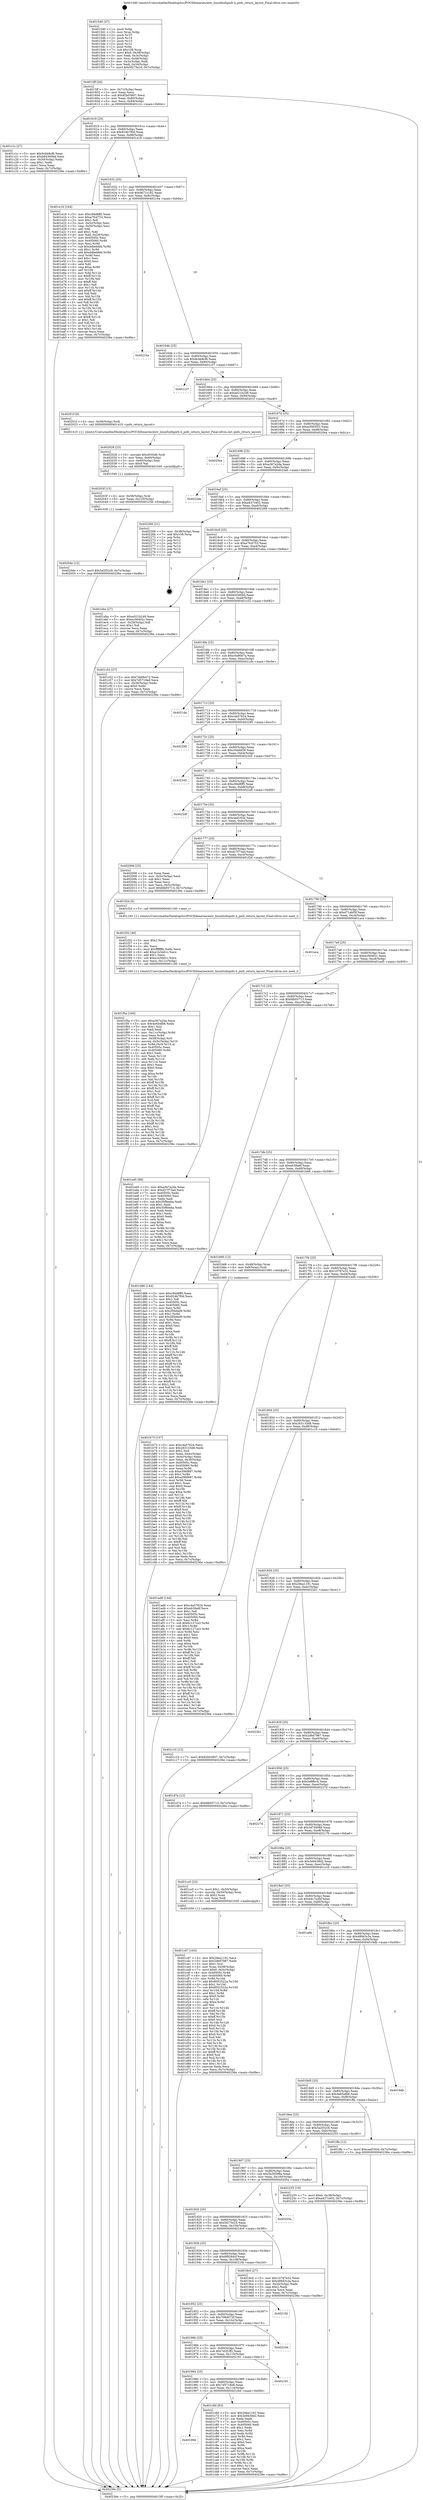 digraph "0x4015d0" {
  label = "0x4015d0 (/mnt/c/Users/mathe/Desktop/tcc/POCII/binaries/extr_linuxfsnfspnfs.h_pnfs_return_layout_Final-ollvm.out::main(0))"
  labelloc = "t"
  node[shape=record]

  Entry [label="",width=0.3,height=0.3,shape=circle,fillcolor=black,style=filled]
  "0x4015ff" [label="{
     0x4015ff [26]\l
     | [instrs]\l
     &nbsp;&nbsp;0x4015ff \<+3\>: mov -0x7c(%rbp),%eax\l
     &nbsp;&nbsp;0x401602 \<+2\>: mov %eax,%ecx\l
     &nbsp;&nbsp;0x401604 \<+6\>: sub $0x82b03807,%ecx\l
     &nbsp;&nbsp;0x40160a \<+3\>: mov %eax,-0x80(%rbp)\l
     &nbsp;&nbsp;0x40160d \<+6\>: mov %ecx,-0x84(%rbp)\l
     &nbsp;&nbsp;0x401613 \<+6\>: je 0000000000401c1c \<main+0x64c\>\l
  }"]
  "0x401c1c" [label="{
     0x401c1c [27]\l
     | [instrs]\l
     &nbsp;&nbsp;0x401c1c \<+5\>: mov $0x9cbb8cf6,%eax\l
     &nbsp;&nbsp;0x401c21 \<+5\>: mov $0xb64360bd,%ecx\l
     &nbsp;&nbsp;0x401c26 \<+3\>: mov -0x30(%rbp),%edx\l
     &nbsp;&nbsp;0x401c29 \<+3\>: cmp $0x1,%edx\l
     &nbsp;&nbsp;0x401c2c \<+3\>: cmovl %ecx,%eax\l
     &nbsp;&nbsp;0x401c2f \<+3\>: mov %eax,-0x7c(%rbp)\l
     &nbsp;&nbsp;0x401c32 \<+5\>: jmp 000000000040236e \<main+0xd9e\>\l
  }"]
  "0x401619" [label="{
     0x401619 [25]\l
     | [instrs]\l
     &nbsp;&nbsp;0x401619 \<+5\>: jmp 000000000040161e \<main+0x4e\>\l
     &nbsp;&nbsp;0x40161e \<+3\>: mov -0x80(%rbp),%eax\l
     &nbsp;&nbsp;0x401621 \<+5\>: sub $0x924b7f0d,%eax\l
     &nbsp;&nbsp;0x401626 \<+6\>: mov %eax,-0x88(%rbp)\l
     &nbsp;&nbsp;0x40162c \<+6\>: je 0000000000401e16 \<main+0x846\>\l
  }"]
  Exit [label="",width=0.3,height=0.3,shape=circle,fillcolor=black,style=filled,peripheries=2]
  "0x401e16" [label="{
     0x401e16 [164]\l
     | [instrs]\l
     &nbsp;&nbsp;0x401e16 \<+5\>: mov $0xc94d8ff5,%eax\l
     &nbsp;&nbsp;0x401e1b \<+5\>: mov $0xa7fcd753,%ecx\l
     &nbsp;&nbsp;0x401e20 \<+2\>: mov $0x1,%dl\l
     &nbsp;&nbsp;0x401e22 \<+3\>: mov -0x5c(%rbp),%esi\l
     &nbsp;&nbsp;0x401e25 \<+3\>: cmp -0x50(%rbp),%esi\l
     &nbsp;&nbsp;0x401e28 \<+4\>: setl %dil\l
     &nbsp;&nbsp;0x401e2c \<+4\>: and $0x1,%dil\l
     &nbsp;&nbsp;0x401e30 \<+4\>: mov %dil,-0x29(%rbp)\l
     &nbsp;&nbsp;0x401e34 \<+7\>: mov 0x40505c,%esi\l
     &nbsp;&nbsp;0x401e3b \<+8\>: mov 0x405060,%r8d\l
     &nbsp;&nbsp;0x401e43 \<+3\>: mov %esi,%r9d\l
     &nbsp;&nbsp;0x401e46 \<+7\>: sub $0xddbebfdd,%r9d\l
     &nbsp;&nbsp;0x401e4d \<+4\>: sub $0x1,%r9d\l
     &nbsp;&nbsp;0x401e51 \<+7\>: add $0xddbebfdd,%r9d\l
     &nbsp;&nbsp;0x401e58 \<+4\>: imul %r9d,%esi\l
     &nbsp;&nbsp;0x401e5c \<+3\>: and $0x1,%esi\l
     &nbsp;&nbsp;0x401e5f \<+3\>: cmp $0x0,%esi\l
     &nbsp;&nbsp;0x401e62 \<+4\>: sete %dil\l
     &nbsp;&nbsp;0x401e66 \<+4\>: cmp $0xa,%r8d\l
     &nbsp;&nbsp;0x401e6a \<+4\>: setl %r10b\l
     &nbsp;&nbsp;0x401e6e \<+3\>: mov %dil,%r11b\l
     &nbsp;&nbsp;0x401e71 \<+4\>: xor $0xff,%r11b\l
     &nbsp;&nbsp;0x401e75 \<+3\>: mov %r10b,%bl\l
     &nbsp;&nbsp;0x401e78 \<+3\>: xor $0xff,%bl\l
     &nbsp;&nbsp;0x401e7b \<+3\>: xor $0x1,%dl\l
     &nbsp;&nbsp;0x401e7e \<+3\>: mov %r11b,%r14b\l
     &nbsp;&nbsp;0x401e81 \<+4\>: and $0xff,%r14b\l
     &nbsp;&nbsp;0x401e85 \<+3\>: and %dl,%dil\l
     &nbsp;&nbsp;0x401e88 \<+3\>: mov %bl,%r15b\l
     &nbsp;&nbsp;0x401e8b \<+4\>: and $0xff,%r15b\l
     &nbsp;&nbsp;0x401e8f \<+3\>: and %dl,%r10b\l
     &nbsp;&nbsp;0x401e92 \<+3\>: or %dil,%r14b\l
     &nbsp;&nbsp;0x401e95 \<+3\>: or %r10b,%r15b\l
     &nbsp;&nbsp;0x401e98 \<+3\>: xor %r15b,%r14b\l
     &nbsp;&nbsp;0x401e9b \<+3\>: or %bl,%r11b\l
     &nbsp;&nbsp;0x401e9e \<+4\>: xor $0xff,%r11b\l
     &nbsp;&nbsp;0x401ea2 \<+3\>: or $0x1,%dl\l
     &nbsp;&nbsp;0x401ea5 \<+3\>: and %dl,%r11b\l
     &nbsp;&nbsp;0x401ea8 \<+3\>: or %r11b,%r14b\l
     &nbsp;&nbsp;0x401eab \<+4\>: test $0x1,%r14b\l
     &nbsp;&nbsp;0x401eaf \<+3\>: cmovne %ecx,%eax\l
     &nbsp;&nbsp;0x401eb2 \<+3\>: mov %eax,-0x7c(%rbp)\l
     &nbsp;&nbsp;0x401eb5 \<+5\>: jmp 000000000040236e \<main+0xd9e\>\l
  }"]
  "0x401632" [label="{
     0x401632 [25]\l
     | [instrs]\l
     &nbsp;&nbsp;0x401632 \<+5\>: jmp 0000000000401637 \<main+0x67\>\l
     &nbsp;&nbsp;0x401637 \<+3\>: mov -0x80(%rbp),%eax\l
     &nbsp;&nbsp;0x40163a \<+5\>: sub $0x9671c182,%eax\l
     &nbsp;&nbsp;0x40163f \<+6\>: mov %eax,-0x8c(%rbp)\l
     &nbsp;&nbsp;0x401645 \<+6\>: je 000000000040216a \<main+0xb9a\>\l
  }"]
  "0x40204e" [label="{
     0x40204e [12]\l
     | [instrs]\l
     &nbsp;&nbsp;0x40204e \<+7\>: movl $0x5a2f32c9,-0x7c(%rbp)\l
     &nbsp;&nbsp;0x402055 \<+5\>: jmp 000000000040236e \<main+0xd9e\>\l
  }"]
  "0x40216a" [label="{
     0x40216a\l
  }", style=dashed]
  "0x40164b" [label="{
     0x40164b [25]\l
     | [instrs]\l
     &nbsp;&nbsp;0x40164b \<+5\>: jmp 0000000000401650 \<main+0x80\>\l
     &nbsp;&nbsp;0x401650 \<+3\>: mov -0x80(%rbp),%eax\l
     &nbsp;&nbsp;0x401653 \<+5\>: sub $0x9cbb8cf6,%eax\l
     &nbsp;&nbsp;0x401658 \<+6\>: mov %eax,-0x90(%rbp)\l
     &nbsp;&nbsp;0x40165e \<+6\>: je 0000000000401c37 \<main+0x667\>\l
  }"]
  "0x40203f" [label="{
     0x40203f [15]\l
     | [instrs]\l
     &nbsp;&nbsp;0x40203f \<+4\>: mov -0x58(%rbp),%rdi\l
     &nbsp;&nbsp;0x402043 \<+6\>: mov %eax,-0x120(%rbp)\l
     &nbsp;&nbsp;0x402049 \<+5\>: call 0000000000401030 \<free@plt\>\l
     | [calls]\l
     &nbsp;&nbsp;0x401030 \{1\} (unknown)\l
  }"]
  "0x401c37" [label="{
     0x401c37\l
  }", style=dashed]
  "0x401664" [label="{
     0x401664 [25]\l
     | [instrs]\l
     &nbsp;&nbsp;0x401664 \<+5\>: jmp 0000000000401669 \<main+0x99\>\l
     &nbsp;&nbsp;0x401669 \<+3\>: mov -0x80(%rbp),%eax\l
     &nbsp;&nbsp;0x40166c \<+5\>: sub $0xa021b248,%eax\l
     &nbsp;&nbsp;0x401671 \<+6\>: mov %eax,-0x94(%rbp)\l
     &nbsp;&nbsp;0x401677 \<+6\>: je 000000000040201f \<main+0xa4f\>\l
  }"]
  "0x402028" [label="{
     0x402028 [23]\l
     | [instrs]\l
     &nbsp;&nbsp;0x402028 \<+10\>: movabs $0x4030d6,%rdi\l
     &nbsp;&nbsp;0x402032 \<+3\>: mov %eax,-0x60(%rbp)\l
     &nbsp;&nbsp;0x402035 \<+3\>: mov -0x60(%rbp),%esi\l
     &nbsp;&nbsp;0x402038 \<+2\>: mov $0x0,%al\l
     &nbsp;&nbsp;0x40203a \<+5\>: call 0000000000401040 \<printf@plt\>\l
     | [calls]\l
     &nbsp;&nbsp;0x401040 \{1\} (unknown)\l
  }"]
  "0x40201f" [label="{
     0x40201f [9]\l
     | [instrs]\l
     &nbsp;&nbsp;0x40201f \<+4\>: mov -0x58(%rbp),%rdi\l
     &nbsp;&nbsp;0x402023 \<+5\>: call 0000000000401410 \<pnfs_return_layout\>\l
     | [calls]\l
     &nbsp;&nbsp;0x401410 \{1\} (/mnt/c/Users/mathe/Desktop/tcc/POCII/binaries/extr_linuxfsnfspnfs.h_pnfs_return_layout_Final-ollvm.out::pnfs_return_layout)\l
  }"]
  "0x40167d" [label="{
     0x40167d [25]\l
     | [instrs]\l
     &nbsp;&nbsp;0x40167d \<+5\>: jmp 0000000000401682 \<main+0xb2\>\l
     &nbsp;&nbsp;0x401682 \<+3\>: mov -0x80(%rbp),%eax\l
     &nbsp;&nbsp;0x401685 \<+5\>: sub $0xa3065f33,%eax\l
     &nbsp;&nbsp;0x40168a \<+6\>: mov %eax,-0x98(%rbp)\l
     &nbsp;&nbsp;0x401690 \<+6\>: je 00000000004020ea \<main+0xb1a\>\l
  }"]
  "0x401f5a" [label="{
     0x401f5a [160]\l
     | [instrs]\l
     &nbsp;&nbsp;0x401f5a \<+5\>: mov $0xa367a2da,%ecx\l
     &nbsp;&nbsp;0x401f5f \<+5\>: mov $0x4e65efb6,%edx\l
     &nbsp;&nbsp;0x401f64 \<+3\>: mov $0x1,%sil\l
     &nbsp;&nbsp;0x401f67 \<+2\>: xor %edi,%edi\l
     &nbsp;&nbsp;0x401f69 \<+7\>: mov -0x11c(%rbp),%r8d\l
     &nbsp;&nbsp;0x401f70 \<+4\>: imul %eax,%r8d\l
     &nbsp;&nbsp;0x401f74 \<+4\>: mov -0x58(%rbp),%r9\l
     &nbsp;&nbsp;0x401f78 \<+4\>: movslq -0x5c(%rbp),%r10\l
     &nbsp;&nbsp;0x401f7c \<+4\>: mov %r8d,(%r9,%r10,4)\l
     &nbsp;&nbsp;0x401f80 \<+7\>: mov 0x40505c,%eax\l
     &nbsp;&nbsp;0x401f87 \<+8\>: mov 0x405060,%r8d\l
     &nbsp;&nbsp;0x401f8f \<+3\>: sub $0x1,%edi\l
     &nbsp;&nbsp;0x401f92 \<+3\>: mov %eax,%r11d\l
     &nbsp;&nbsp;0x401f95 \<+3\>: add %edi,%r11d\l
     &nbsp;&nbsp;0x401f98 \<+4\>: imul %r11d,%eax\l
     &nbsp;&nbsp;0x401f9c \<+3\>: and $0x1,%eax\l
     &nbsp;&nbsp;0x401f9f \<+3\>: cmp $0x0,%eax\l
     &nbsp;&nbsp;0x401fa2 \<+3\>: sete %bl\l
     &nbsp;&nbsp;0x401fa5 \<+4\>: cmp $0xa,%r8d\l
     &nbsp;&nbsp;0x401fa9 \<+4\>: setl %r14b\l
     &nbsp;&nbsp;0x401fad \<+3\>: mov %bl,%r15b\l
     &nbsp;&nbsp;0x401fb0 \<+4\>: xor $0xff,%r15b\l
     &nbsp;&nbsp;0x401fb4 \<+3\>: mov %r14b,%r12b\l
     &nbsp;&nbsp;0x401fb7 \<+4\>: xor $0xff,%r12b\l
     &nbsp;&nbsp;0x401fbb \<+4\>: xor $0x1,%sil\l
     &nbsp;&nbsp;0x401fbf \<+3\>: mov %r15b,%r13b\l
     &nbsp;&nbsp;0x401fc2 \<+4\>: and $0xff,%r13b\l
     &nbsp;&nbsp;0x401fc6 \<+3\>: and %sil,%bl\l
     &nbsp;&nbsp;0x401fc9 \<+3\>: mov %r12b,%al\l
     &nbsp;&nbsp;0x401fcc \<+2\>: and $0xff,%al\l
     &nbsp;&nbsp;0x401fce \<+3\>: and %sil,%r14b\l
     &nbsp;&nbsp;0x401fd1 \<+3\>: or %bl,%r13b\l
     &nbsp;&nbsp;0x401fd4 \<+3\>: or %r14b,%al\l
     &nbsp;&nbsp;0x401fd7 \<+3\>: xor %al,%r13b\l
     &nbsp;&nbsp;0x401fda \<+3\>: or %r12b,%r15b\l
     &nbsp;&nbsp;0x401fdd \<+4\>: xor $0xff,%r15b\l
     &nbsp;&nbsp;0x401fe1 \<+4\>: or $0x1,%sil\l
     &nbsp;&nbsp;0x401fe5 \<+3\>: and %sil,%r15b\l
     &nbsp;&nbsp;0x401fe8 \<+3\>: or %r15b,%r13b\l
     &nbsp;&nbsp;0x401feb \<+4\>: test $0x1,%r13b\l
     &nbsp;&nbsp;0x401fef \<+3\>: cmovne %edx,%ecx\l
     &nbsp;&nbsp;0x401ff2 \<+3\>: mov %ecx,-0x7c(%rbp)\l
     &nbsp;&nbsp;0x401ff5 \<+5\>: jmp 000000000040236e \<main+0xd9e\>\l
  }"]
  "0x4020ea" [label="{
     0x4020ea\l
  }", style=dashed]
  "0x401696" [label="{
     0x401696 [25]\l
     | [instrs]\l
     &nbsp;&nbsp;0x401696 \<+5\>: jmp 000000000040169b \<main+0xcb\>\l
     &nbsp;&nbsp;0x40169b \<+3\>: mov -0x80(%rbp),%eax\l
     &nbsp;&nbsp;0x40169e \<+5\>: sub $0xa367a2da,%eax\l
     &nbsp;&nbsp;0x4016a3 \<+6\>: mov %eax,-0x9c(%rbp)\l
     &nbsp;&nbsp;0x4016a9 \<+6\>: je 00000000004022eb \<main+0xd1b\>\l
  }"]
  "0x401f32" [label="{
     0x401f32 [40]\l
     | [instrs]\l
     &nbsp;&nbsp;0x401f32 \<+5\>: mov $0x2,%ecx\l
     &nbsp;&nbsp;0x401f37 \<+1\>: cltd\l
     &nbsp;&nbsp;0x401f38 \<+2\>: idiv %ecx\l
     &nbsp;&nbsp;0x401f3a \<+6\>: imul $0xfffffffe,%edx,%ecx\l
     &nbsp;&nbsp;0x401f40 \<+6\>: add $0xe1b3dd1c,%ecx\l
     &nbsp;&nbsp;0x401f46 \<+3\>: add $0x1,%ecx\l
     &nbsp;&nbsp;0x401f49 \<+6\>: sub $0xe1b3dd1c,%ecx\l
     &nbsp;&nbsp;0x401f4f \<+6\>: mov %ecx,-0x11c(%rbp)\l
     &nbsp;&nbsp;0x401f55 \<+5\>: call 0000000000401160 \<next_i\>\l
     | [calls]\l
     &nbsp;&nbsp;0x401160 \{1\} (/mnt/c/Users/mathe/Desktop/tcc/POCII/binaries/extr_linuxfsnfspnfs.h_pnfs_return_layout_Final-ollvm.out::next_i)\l
  }"]
  "0x4022eb" [label="{
     0x4022eb\l
  }", style=dashed]
  "0x4016af" [label="{
     0x4016af [25]\l
     | [instrs]\l
     &nbsp;&nbsp;0x4016af \<+5\>: jmp 00000000004016b4 \<main+0xe4\>\l
     &nbsp;&nbsp;0x4016b4 \<+3\>: mov -0x80(%rbp),%eax\l
     &nbsp;&nbsp;0x4016b7 \<+5\>: sub $0xa437c402,%eax\l
     &nbsp;&nbsp;0x4016bc \<+6\>: mov %eax,-0xa0(%rbp)\l
     &nbsp;&nbsp;0x4016c2 \<+6\>: je 0000000000402268 \<main+0xc98\>\l
  }"]
  "0x401cd7" [label="{
     0x401cd7 [163]\l
     | [instrs]\l
     &nbsp;&nbsp;0x401cd7 \<+5\>: mov $0x29ea1191,%ecx\l
     &nbsp;&nbsp;0x401cdc \<+5\>: mov $0x2d6d7987,%edx\l
     &nbsp;&nbsp;0x401ce1 \<+3\>: mov $0x1,%sil\l
     &nbsp;&nbsp;0x401ce4 \<+4\>: mov %rax,-0x58(%rbp)\l
     &nbsp;&nbsp;0x401ce8 \<+7\>: movl $0x0,-0x5c(%rbp)\l
     &nbsp;&nbsp;0x401cef \<+8\>: mov 0x40505c,%r8d\l
     &nbsp;&nbsp;0x401cf7 \<+8\>: mov 0x405060,%r9d\l
     &nbsp;&nbsp;0x401cff \<+3\>: mov %r8d,%r10d\l
     &nbsp;&nbsp;0x401d02 \<+7\>: add $0x8052522a,%r10d\l
     &nbsp;&nbsp;0x401d09 \<+4\>: sub $0x1,%r10d\l
     &nbsp;&nbsp;0x401d0d \<+7\>: sub $0x8052522a,%r10d\l
     &nbsp;&nbsp;0x401d14 \<+4\>: imul %r10d,%r8d\l
     &nbsp;&nbsp;0x401d18 \<+4\>: and $0x1,%r8d\l
     &nbsp;&nbsp;0x401d1c \<+4\>: cmp $0x0,%r8d\l
     &nbsp;&nbsp;0x401d20 \<+4\>: sete %r11b\l
     &nbsp;&nbsp;0x401d24 \<+4\>: cmp $0xa,%r9d\l
     &nbsp;&nbsp;0x401d28 \<+3\>: setl %bl\l
     &nbsp;&nbsp;0x401d2b \<+3\>: mov %r11b,%r14b\l
     &nbsp;&nbsp;0x401d2e \<+4\>: xor $0xff,%r14b\l
     &nbsp;&nbsp;0x401d32 \<+3\>: mov %bl,%r15b\l
     &nbsp;&nbsp;0x401d35 \<+4\>: xor $0xff,%r15b\l
     &nbsp;&nbsp;0x401d39 \<+4\>: xor $0x0,%sil\l
     &nbsp;&nbsp;0x401d3d \<+3\>: mov %r14b,%r12b\l
     &nbsp;&nbsp;0x401d40 \<+4\>: and $0x0,%r12b\l
     &nbsp;&nbsp;0x401d44 \<+3\>: and %sil,%r11b\l
     &nbsp;&nbsp;0x401d47 \<+3\>: mov %r15b,%r13b\l
     &nbsp;&nbsp;0x401d4a \<+4\>: and $0x0,%r13b\l
     &nbsp;&nbsp;0x401d4e \<+3\>: and %sil,%bl\l
     &nbsp;&nbsp;0x401d51 \<+3\>: or %r11b,%r12b\l
     &nbsp;&nbsp;0x401d54 \<+3\>: or %bl,%r13b\l
     &nbsp;&nbsp;0x401d57 \<+3\>: xor %r13b,%r12b\l
     &nbsp;&nbsp;0x401d5a \<+3\>: or %r15b,%r14b\l
     &nbsp;&nbsp;0x401d5d \<+4\>: xor $0xff,%r14b\l
     &nbsp;&nbsp;0x401d61 \<+4\>: or $0x0,%sil\l
     &nbsp;&nbsp;0x401d65 \<+3\>: and %sil,%r14b\l
     &nbsp;&nbsp;0x401d68 \<+3\>: or %r14b,%r12b\l
     &nbsp;&nbsp;0x401d6b \<+4\>: test $0x1,%r12b\l
     &nbsp;&nbsp;0x401d6f \<+3\>: cmovne %edx,%ecx\l
     &nbsp;&nbsp;0x401d72 \<+3\>: mov %ecx,-0x7c(%rbp)\l
     &nbsp;&nbsp;0x401d75 \<+5\>: jmp 000000000040236e \<main+0xd9e\>\l
  }"]
  "0x402268" [label="{
     0x402268 [21]\l
     | [instrs]\l
     &nbsp;&nbsp;0x402268 \<+3\>: mov -0x38(%rbp),%eax\l
     &nbsp;&nbsp;0x40226b \<+7\>: add $0x108,%rsp\l
     &nbsp;&nbsp;0x402272 \<+1\>: pop %rbx\l
     &nbsp;&nbsp;0x402273 \<+2\>: pop %r12\l
     &nbsp;&nbsp;0x402275 \<+2\>: pop %r13\l
     &nbsp;&nbsp;0x402277 \<+2\>: pop %r14\l
     &nbsp;&nbsp;0x402279 \<+2\>: pop %r15\l
     &nbsp;&nbsp;0x40227b \<+1\>: pop %rbp\l
     &nbsp;&nbsp;0x40227c \<+1\>: ret\l
  }"]
  "0x4016c8" [label="{
     0x4016c8 [25]\l
     | [instrs]\l
     &nbsp;&nbsp;0x4016c8 \<+5\>: jmp 00000000004016cd \<main+0xfd\>\l
     &nbsp;&nbsp;0x4016cd \<+3\>: mov -0x80(%rbp),%eax\l
     &nbsp;&nbsp;0x4016d0 \<+5\>: sub $0xa7fcd753,%eax\l
     &nbsp;&nbsp;0x4016d5 \<+6\>: mov %eax,-0xa4(%rbp)\l
     &nbsp;&nbsp;0x4016db \<+6\>: je 0000000000401eba \<main+0x8ea\>\l
  }"]
  "0x40199d" [label="{
     0x40199d\l
  }", style=dashed]
  "0x401eba" [label="{
     0x401eba [27]\l
     | [instrs]\l
     &nbsp;&nbsp;0x401eba \<+5\>: mov $0xa021b248,%eax\l
     &nbsp;&nbsp;0x401ebf \<+5\>: mov $0xec58402c,%ecx\l
     &nbsp;&nbsp;0x401ec4 \<+3\>: mov -0x29(%rbp),%dl\l
     &nbsp;&nbsp;0x401ec7 \<+3\>: test $0x1,%dl\l
     &nbsp;&nbsp;0x401eca \<+3\>: cmovne %ecx,%eax\l
     &nbsp;&nbsp;0x401ecd \<+3\>: mov %eax,-0x7c(%rbp)\l
     &nbsp;&nbsp;0x401ed0 \<+5\>: jmp 000000000040236e \<main+0xd9e\>\l
  }"]
  "0x4016e1" [label="{
     0x4016e1 [25]\l
     | [instrs]\l
     &nbsp;&nbsp;0x4016e1 \<+5\>: jmp 00000000004016e6 \<main+0x116\>\l
     &nbsp;&nbsp;0x4016e6 \<+3\>: mov -0x80(%rbp),%eax\l
     &nbsp;&nbsp;0x4016e9 \<+5\>: sub $0xb64360bd,%eax\l
     &nbsp;&nbsp;0x4016ee \<+6\>: mov %eax,-0xa8(%rbp)\l
     &nbsp;&nbsp;0x4016f4 \<+6\>: je 0000000000401c52 \<main+0x682\>\l
  }"]
  "0x401c6d" [label="{
     0x401c6d [83]\l
     | [instrs]\l
     &nbsp;&nbsp;0x401c6d \<+5\>: mov $0x29ea1191,%eax\l
     &nbsp;&nbsp;0x401c72 \<+5\>: mov $0x3e9438d2,%ecx\l
     &nbsp;&nbsp;0x401c77 \<+2\>: xor %edx,%edx\l
     &nbsp;&nbsp;0x401c79 \<+7\>: mov 0x40505c,%esi\l
     &nbsp;&nbsp;0x401c80 \<+7\>: mov 0x405060,%edi\l
     &nbsp;&nbsp;0x401c87 \<+3\>: sub $0x1,%edx\l
     &nbsp;&nbsp;0x401c8a \<+3\>: mov %esi,%r8d\l
     &nbsp;&nbsp;0x401c8d \<+3\>: add %edx,%r8d\l
     &nbsp;&nbsp;0x401c90 \<+4\>: imul %r8d,%esi\l
     &nbsp;&nbsp;0x401c94 \<+3\>: and $0x1,%esi\l
     &nbsp;&nbsp;0x401c97 \<+3\>: cmp $0x0,%esi\l
     &nbsp;&nbsp;0x401c9a \<+4\>: sete %r9b\l
     &nbsp;&nbsp;0x401c9e \<+3\>: cmp $0xa,%edi\l
     &nbsp;&nbsp;0x401ca1 \<+4\>: setl %r10b\l
     &nbsp;&nbsp;0x401ca5 \<+3\>: mov %r9b,%r11b\l
     &nbsp;&nbsp;0x401ca8 \<+3\>: and %r10b,%r11b\l
     &nbsp;&nbsp;0x401cab \<+3\>: xor %r10b,%r9b\l
     &nbsp;&nbsp;0x401cae \<+3\>: or %r9b,%r11b\l
     &nbsp;&nbsp;0x401cb1 \<+4\>: test $0x1,%r11b\l
     &nbsp;&nbsp;0x401cb5 \<+3\>: cmovne %ecx,%eax\l
     &nbsp;&nbsp;0x401cb8 \<+3\>: mov %eax,-0x7c(%rbp)\l
     &nbsp;&nbsp;0x401cbb \<+5\>: jmp 000000000040236e \<main+0xd9e\>\l
  }"]
  "0x401c52" [label="{
     0x401c52 [27]\l
     | [instrs]\l
     &nbsp;&nbsp;0x401c52 \<+5\>: mov $0x7dd0b472,%eax\l
     &nbsp;&nbsp;0x401c57 \<+5\>: mov $0x7d5718e8,%ecx\l
     &nbsp;&nbsp;0x401c5c \<+3\>: mov -0x30(%rbp),%edx\l
     &nbsp;&nbsp;0x401c5f \<+3\>: cmp $0x0,%edx\l
     &nbsp;&nbsp;0x401c62 \<+3\>: cmove %ecx,%eax\l
     &nbsp;&nbsp;0x401c65 \<+3\>: mov %eax,-0x7c(%rbp)\l
     &nbsp;&nbsp;0x401c68 \<+5\>: jmp 000000000040236e \<main+0xd9e\>\l
  }"]
  "0x4016fa" [label="{
     0x4016fa [25]\l
     | [instrs]\l
     &nbsp;&nbsp;0x4016fa \<+5\>: jmp 00000000004016ff \<main+0x12f\>\l
     &nbsp;&nbsp;0x4016ff \<+3\>: mov -0x80(%rbp),%eax\l
     &nbsp;&nbsp;0x401702 \<+5\>: sub $0xc0a90e7a,%eax\l
     &nbsp;&nbsp;0x401707 \<+6\>: mov %eax,-0xac(%rbp)\l
     &nbsp;&nbsp;0x40170d \<+6\>: je 00000000004021de \<main+0xc0e\>\l
  }"]
  "0x401984" [label="{
     0x401984 [25]\l
     | [instrs]\l
     &nbsp;&nbsp;0x401984 \<+5\>: jmp 0000000000401989 \<main+0x3b9\>\l
     &nbsp;&nbsp;0x401989 \<+3\>: mov -0x80(%rbp),%eax\l
     &nbsp;&nbsp;0x40198c \<+5\>: sub $0x7d5718e8,%eax\l
     &nbsp;&nbsp;0x401991 \<+6\>: mov %eax,-0x114(%rbp)\l
     &nbsp;&nbsp;0x401997 \<+6\>: je 0000000000401c6d \<main+0x69d\>\l
  }"]
  "0x4021de" [label="{
     0x4021de\l
  }", style=dashed]
  "0x401713" [label="{
     0x401713 [25]\l
     | [instrs]\l
     &nbsp;&nbsp;0x401713 \<+5\>: jmp 0000000000401718 \<main+0x148\>\l
     &nbsp;&nbsp;0x401718 \<+3\>: mov -0x80(%rbp),%eax\l
     &nbsp;&nbsp;0x40171b \<+5\>: sub $0xc4a57624,%eax\l
     &nbsp;&nbsp;0x401720 \<+6\>: mov %eax,-0xb0(%rbp)\l
     &nbsp;&nbsp;0x401726 \<+6\>: je 0000000000402295 \<main+0xcc5\>\l
  }"]
  "0x402191" [label="{
     0x402191\l
  }", style=dashed]
  "0x402295" [label="{
     0x402295\l
  }", style=dashed]
  "0x40172c" [label="{
     0x40172c [25]\l
     | [instrs]\l
     &nbsp;&nbsp;0x40172c \<+5\>: jmp 0000000000401731 \<main+0x161\>\l
     &nbsp;&nbsp;0x401731 \<+3\>: mov -0x80(%rbp),%eax\l
     &nbsp;&nbsp;0x401734 \<+5\>: sub $0xc5abbf29,%eax\l
     &nbsp;&nbsp;0x401739 \<+6\>: mov %eax,-0xb4(%rbp)\l
     &nbsp;&nbsp;0x40173f \<+6\>: je 0000000000402345 \<main+0xd75\>\l
  }"]
  "0x40196b" [label="{
     0x40196b [25]\l
     | [instrs]\l
     &nbsp;&nbsp;0x40196b \<+5\>: jmp 0000000000401970 \<main+0x3a0\>\l
     &nbsp;&nbsp;0x401970 \<+3\>: mov -0x80(%rbp),%eax\l
     &nbsp;&nbsp;0x401973 \<+5\>: sub $0x7d2f1ff2,%eax\l
     &nbsp;&nbsp;0x401978 \<+6\>: mov %eax,-0x110(%rbp)\l
     &nbsp;&nbsp;0x40197e \<+6\>: je 0000000000402191 \<main+0xbc1\>\l
  }"]
  "0x402345" [label="{
     0x402345\l
  }", style=dashed]
  "0x401745" [label="{
     0x401745 [25]\l
     | [instrs]\l
     &nbsp;&nbsp;0x401745 \<+5\>: jmp 000000000040174a \<main+0x17a\>\l
     &nbsp;&nbsp;0x40174a \<+3\>: mov -0x80(%rbp),%eax\l
     &nbsp;&nbsp;0x40174d \<+5\>: sub $0xc94d8ff5,%eax\l
     &nbsp;&nbsp;0x401752 \<+6\>: mov %eax,-0xb8(%rbp)\l
     &nbsp;&nbsp;0x401758 \<+6\>: je 00000000004022df \<main+0xd0f\>\l
  }"]
  "0x402244" [label="{
     0x402244\l
  }", style=dashed]
  "0x4022df" [label="{
     0x4022df\l
  }", style=dashed]
  "0x40175e" [label="{
     0x40175e [25]\l
     | [instrs]\l
     &nbsp;&nbsp;0x40175e \<+5\>: jmp 0000000000401763 \<main+0x193\>\l
     &nbsp;&nbsp;0x401763 \<+3\>: mov -0x80(%rbp),%eax\l
     &nbsp;&nbsp;0x401766 \<+5\>: sub $0xcaaf183d,%eax\l
     &nbsp;&nbsp;0x40176b \<+6\>: mov %eax,-0xbc(%rbp)\l
     &nbsp;&nbsp;0x401771 \<+6\>: je 0000000000402006 \<main+0xa36\>\l
  }"]
  "0x401952" [label="{
     0x401952 [25]\l
     | [instrs]\l
     &nbsp;&nbsp;0x401952 \<+5\>: jmp 0000000000401957 \<main+0x387\>\l
     &nbsp;&nbsp;0x401957 \<+3\>: mov -0x80(%rbp),%eax\l
     &nbsp;&nbsp;0x40195a \<+5\>: sub $0x708d072f,%eax\l
     &nbsp;&nbsp;0x40195f \<+6\>: mov %eax,-0x10c(%rbp)\l
     &nbsp;&nbsp;0x401965 \<+6\>: je 0000000000402244 \<main+0xc74\>\l
  }"]
  "0x402006" [label="{
     0x402006 [25]\l
     | [instrs]\l
     &nbsp;&nbsp;0x402006 \<+2\>: xor %eax,%eax\l
     &nbsp;&nbsp;0x402008 \<+3\>: mov -0x5c(%rbp),%ecx\l
     &nbsp;&nbsp;0x40200b \<+3\>: sub $0x1,%eax\l
     &nbsp;&nbsp;0x40200e \<+2\>: sub %eax,%ecx\l
     &nbsp;&nbsp;0x402010 \<+3\>: mov %ecx,-0x5c(%rbp)\l
     &nbsp;&nbsp;0x402013 \<+7\>: movl $0xfdb93713,-0x7c(%rbp)\l
     &nbsp;&nbsp;0x40201a \<+5\>: jmp 000000000040236e \<main+0xd9e\>\l
  }"]
  "0x401777" [label="{
     0x401777 [25]\l
     | [instrs]\l
     &nbsp;&nbsp;0x401777 \<+5\>: jmp 000000000040177c \<main+0x1ac\>\l
     &nbsp;&nbsp;0x40177c \<+3\>: mov -0x80(%rbp),%eax\l
     &nbsp;&nbsp;0x40177f \<+5\>: sub $0xd27f73ad,%eax\l
     &nbsp;&nbsp;0x401784 \<+6\>: mov %eax,-0xc0(%rbp)\l
     &nbsp;&nbsp;0x40178a \<+6\>: je 0000000000401f2d \<main+0x95d\>\l
  }"]
  "0x4021fd" [label="{
     0x4021fd\l
  }", style=dashed]
  "0x401f2d" [label="{
     0x401f2d [5]\l
     | [instrs]\l
     &nbsp;&nbsp;0x401f2d \<+5\>: call 0000000000401160 \<next_i\>\l
     | [calls]\l
     &nbsp;&nbsp;0x401160 \{1\} (/mnt/c/Users/mathe/Desktop/tcc/POCII/binaries/extr_linuxfsnfspnfs.h_pnfs_return_layout_Final-ollvm.out::next_i)\l
  }"]
  "0x401790" [label="{
     0x401790 [25]\l
     | [instrs]\l
     &nbsp;&nbsp;0x401790 \<+5\>: jmp 0000000000401795 \<main+0x1c5\>\l
     &nbsp;&nbsp;0x401795 \<+3\>: mov -0x80(%rbp),%eax\l
     &nbsp;&nbsp;0x401798 \<+5\>: sub $0xd71ebf5f,%eax\l
     &nbsp;&nbsp;0x40179d \<+6\>: mov %eax,-0xc4(%rbp)\l
     &nbsp;&nbsp;0x4017a3 \<+6\>: je 0000000000401aca \<main+0x4fa\>\l
  }"]
  "0x401b73" [label="{
     0x401b73 [157]\l
     | [instrs]\l
     &nbsp;&nbsp;0x401b73 \<+5\>: mov $0xc4a57624,%ecx\l
     &nbsp;&nbsp;0x401b78 \<+5\>: mov $0x263133d8,%edx\l
     &nbsp;&nbsp;0x401b7d \<+3\>: mov $0x1,%sil\l
     &nbsp;&nbsp;0x401b80 \<+3\>: mov %eax,-0x4c(%rbp)\l
     &nbsp;&nbsp;0x401b83 \<+3\>: mov -0x4c(%rbp),%eax\l
     &nbsp;&nbsp;0x401b86 \<+3\>: mov %eax,-0x30(%rbp)\l
     &nbsp;&nbsp;0x401b89 \<+7\>: mov 0x40505c,%eax\l
     &nbsp;&nbsp;0x401b90 \<+8\>: mov 0x405060,%r8d\l
     &nbsp;&nbsp;0x401b98 \<+3\>: mov %eax,%r9d\l
     &nbsp;&nbsp;0x401b9b \<+7\>: sub $0xe39fd897,%r9d\l
     &nbsp;&nbsp;0x401ba2 \<+4\>: sub $0x1,%r9d\l
     &nbsp;&nbsp;0x401ba6 \<+7\>: add $0xe39fd897,%r9d\l
     &nbsp;&nbsp;0x401bad \<+4\>: imul %r9d,%eax\l
     &nbsp;&nbsp;0x401bb1 \<+3\>: and $0x1,%eax\l
     &nbsp;&nbsp;0x401bb4 \<+3\>: cmp $0x0,%eax\l
     &nbsp;&nbsp;0x401bb7 \<+4\>: sete %r10b\l
     &nbsp;&nbsp;0x401bbb \<+4\>: cmp $0xa,%r8d\l
     &nbsp;&nbsp;0x401bbf \<+4\>: setl %r11b\l
     &nbsp;&nbsp;0x401bc3 \<+3\>: mov %r10b,%bl\l
     &nbsp;&nbsp;0x401bc6 \<+3\>: xor $0xff,%bl\l
     &nbsp;&nbsp;0x401bc9 \<+3\>: mov %r11b,%r14b\l
     &nbsp;&nbsp;0x401bcc \<+4\>: xor $0xff,%r14b\l
     &nbsp;&nbsp;0x401bd0 \<+4\>: xor $0x0,%sil\l
     &nbsp;&nbsp;0x401bd4 \<+3\>: mov %bl,%r15b\l
     &nbsp;&nbsp;0x401bd7 \<+4\>: and $0x0,%r15b\l
     &nbsp;&nbsp;0x401bdb \<+3\>: and %sil,%r10b\l
     &nbsp;&nbsp;0x401bde \<+3\>: mov %r14b,%r12b\l
     &nbsp;&nbsp;0x401be1 \<+4\>: and $0x0,%r12b\l
     &nbsp;&nbsp;0x401be5 \<+3\>: and %sil,%r11b\l
     &nbsp;&nbsp;0x401be8 \<+3\>: or %r10b,%r15b\l
     &nbsp;&nbsp;0x401beb \<+3\>: or %r11b,%r12b\l
     &nbsp;&nbsp;0x401bee \<+3\>: xor %r12b,%r15b\l
     &nbsp;&nbsp;0x401bf1 \<+3\>: or %r14b,%bl\l
     &nbsp;&nbsp;0x401bf4 \<+3\>: xor $0xff,%bl\l
     &nbsp;&nbsp;0x401bf7 \<+4\>: or $0x0,%sil\l
     &nbsp;&nbsp;0x401bfb \<+3\>: and %sil,%bl\l
     &nbsp;&nbsp;0x401bfe \<+3\>: or %bl,%r15b\l
     &nbsp;&nbsp;0x401c01 \<+4\>: test $0x1,%r15b\l
     &nbsp;&nbsp;0x401c05 \<+3\>: cmovne %edx,%ecx\l
     &nbsp;&nbsp;0x401c08 \<+3\>: mov %ecx,-0x7c(%rbp)\l
     &nbsp;&nbsp;0x401c0b \<+5\>: jmp 000000000040236e \<main+0xd9e\>\l
  }"]
  "0x401aca" [label="{
     0x401aca\l
  }", style=dashed]
  "0x4017a9" [label="{
     0x4017a9 [25]\l
     | [instrs]\l
     &nbsp;&nbsp;0x4017a9 \<+5\>: jmp 00000000004017ae \<main+0x1de\>\l
     &nbsp;&nbsp;0x4017ae \<+3\>: mov -0x80(%rbp),%eax\l
     &nbsp;&nbsp;0x4017b1 \<+5\>: sub $0xec58402c,%eax\l
     &nbsp;&nbsp;0x4017b6 \<+6\>: mov %eax,-0xc8(%rbp)\l
     &nbsp;&nbsp;0x4017bc \<+6\>: je 0000000000401ed5 \<main+0x905\>\l
  }"]
  "0x4015d0" [label="{
     0x4015d0 [47]\l
     | [instrs]\l
     &nbsp;&nbsp;0x4015d0 \<+1\>: push %rbp\l
     &nbsp;&nbsp;0x4015d1 \<+3\>: mov %rsp,%rbp\l
     &nbsp;&nbsp;0x4015d4 \<+2\>: push %r15\l
     &nbsp;&nbsp;0x4015d6 \<+2\>: push %r14\l
     &nbsp;&nbsp;0x4015d8 \<+2\>: push %r13\l
     &nbsp;&nbsp;0x4015da \<+2\>: push %r12\l
     &nbsp;&nbsp;0x4015dc \<+1\>: push %rbx\l
     &nbsp;&nbsp;0x4015dd \<+7\>: sub $0x108,%rsp\l
     &nbsp;&nbsp;0x4015e4 \<+7\>: movl $0x0,-0x38(%rbp)\l
     &nbsp;&nbsp;0x4015eb \<+3\>: mov %edi,-0x3c(%rbp)\l
     &nbsp;&nbsp;0x4015ee \<+4\>: mov %rsi,-0x48(%rbp)\l
     &nbsp;&nbsp;0x4015f2 \<+3\>: mov -0x3c(%rbp),%edi\l
     &nbsp;&nbsp;0x4015f5 \<+3\>: mov %edi,-0x34(%rbp)\l
     &nbsp;&nbsp;0x4015f8 \<+7\>: movl $0x5f275e16,-0x7c(%rbp)\l
  }"]
  "0x401ed5" [label="{
     0x401ed5 [88]\l
     | [instrs]\l
     &nbsp;&nbsp;0x401ed5 \<+5\>: mov $0xa367a2da,%eax\l
     &nbsp;&nbsp;0x401eda \<+5\>: mov $0xd27f73ad,%ecx\l
     &nbsp;&nbsp;0x401edf \<+7\>: mov 0x40505c,%edx\l
     &nbsp;&nbsp;0x401ee6 \<+7\>: mov 0x405060,%esi\l
     &nbsp;&nbsp;0x401eed \<+2\>: mov %edx,%edi\l
     &nbsp;&nbsp;0x401eef \<+6\>: sub $0x35f8eeba,%edi\l
     &nbsp;&nbsp;0x401ef5 \<+3\>: sub $0x1,%edi\l
     &nbsp;&nbsp;0x401ef8 \<+6\>: add $0x35f8eeba,%edi\l
     &nbsp;&nbsp;0x401efe \<+3\>: imul %edi,%edx\l
     &nbsp;&nbsp;0x401f01 \<+3\>: and $0x1,%edx\l
     &nbsp;&nbsp;0x401f04 \<+3\>: cmp $0x0,%edx\l
     &nbsp;&nbsp;0x401f07 \<+4\>: sete %r8b\l
     &nbsp;&nbsp;0x401f0b \<+3\>: cmp $0xa,%esi\l
     &nbsp;&nbsp;0x401f0e \<+4\>: setl %r9b\l
     &nbsp;&nbsp;0x401f12 \<+3\>: mov %r8b,%r10b\l
     &nbsp;&nbsp;0x401f15 \<+3\>: and %r9b,%r10b\l
     &nbsp;&nbsp;0x401f18 \<+3\>: xor %r9b,%r8b\l
     &nbsp;&nbsp;0x401f1b \<+3\>: or %r8b,%r10b\l
     &nbsp;&nbsp;0x401f1e \<+4\>: test $0x1,%r10b\l
     &nbsp;&nbsp;0x401f22 \<+3\>: cmovne %ecx,%eax\l
     &nbsp;&nbsp;0x401f25 \<+3\>: mov %eax,-0x7c(%rbp)\l
     &nbsp;&nbsp;0x401f28 \<+5\>: jmp 000000000040236e \<main+0xd9e\>\l
  }"]
  "0x4017c2" [label="{
     0x4017c2 [25]\l
     | [instrs]\l
     &nbsp;&nbsp;0x4017c2 \<+5\>: jmp 00000000004017c7 \<main+0x1f7\>\l
     &nbsp;&nbsp;0x4017c7 \<+3\>: mov -0x80(%rbp),%eax\l
     &nbsp;&nbsp;0x4017ca \<+5\>: sub $0xfdb93713,%eax\l
     &nbsp;&nbsp;0x4017cf \<+6\>: mov %eax,-0xcc(%rbp)\l
     &nbsp;&nbsp;0x4017d5 \<+6\>: je 0000000000401d86 \<main+0x7b6\>\l
  }"]
  "0x40236e" [label="{
     0x40236e [5]\l
     | [instrs]\l
     &nbsp;&nbsp;0x40236e \<+5\>: jmp 00000000004015ff \<main+0x2f\>\l
  }"]
  "0x401d86" [label="{
     0x401d86 [144]\l
     | [instrs]\l
     &nbsp;&nbsp;0x401d86 \<+5\>: mov $0xc94d8ff5,%eax\l
     &nbsp;&nbsp;0x401d8b \<+5\>: mov $0x924b7f0d,%ecx\l
     &nbsp;&nbsp;0x401d90 \<+2\>: mov $0x1,%dl\l
     &nbsp;&nbsp;0x401d92 \<+7\>: mov 0x40505c,%esi\l
     &nbsp;&nbsp;0x401d99 \<+7\>: mov 0x405060,%edi\l
     &nbsp;&nbsp;0x401da0 \<+3\>: mov %esi,%r8d\l
     &nbsp;&nbsp;0x401da3 \<+7\>: sub $0x2f5b6ef9,%r8d\l
     &nbsp;&nbsp;0x401daa \<+4\>: sub $0x1,%r8d\l
     &nbsp;&nbsp;0x401dae \<+7\>: add $0x2f5b6ef9,%r8d\l
     &nbsp;&nbsp;0x401db5 \<+4\>: imul %r8d,%esi\l
     &nbsp;&nbsp;0x401db9 \<+3\>: and $0x1,%esi\l
     &nbsp;&nbsp;0x401dbc \<+3\>: cmp $0x0,%esi\l
     &nbsp;&nbsp;0x401dbf \<+4\>: sete %r9b\l
     &nbsp;&nbsp;0x401dc3 \<+3\>: cmp $0xa,%edi\l
     &nbsp;&nbsp;0x401dc6 \<+4\>: setl %r10b\l
     &nbsp;&nbsp;0x401dca \<+3\>: mov %r9b,%r11b\l
     &nbsp;&nbsp;0x401dcd \<+4\>: xor $0xff,%r11b\l
     &nbsp;&nbsp;0x401dd1 \<+3\>: mov %r10b,%bl\l
     &nbsp;&nbsp;0x401dd4 \<+3\>: xor $0xff,%bl\l
     &nbsp;&nbsp;0x401dd7 \<+3\>: xor $0x1,%dl\l
     &nbsp;&nbsp;0x401dda \<+3\>: mov %r11b,%r14b\l
     &nbsp;&nbsp;0x401ddd \<+4\>: and $0xff,%r14b\l
     &nbsp;&nbsp;0x401de1 \<+3\>: and %dl,%r9b\l
     &nbsp;&nbsp;0x401de4 \<+3\>: mov %bl,%r15b\l
     &nbsp;&nbsp;0x401de7 \<+4\>: and $0xff,%r15b\l
     &nbsp;&nbsp;0x401deb \<+3\>: and %dl,%r10b\l
     &nbsp;&nbsp;0x401dee \<+3\>: or %r9b,%r14b\l
     &nbsp;&nbsp;0x401df1 \<+3\>: or %r10b,%r15b\l
     &nbsp;&nbsp;0x401df4 \<+3\>: xor %r15b,%r14b\l
     &nbsp;&nbsp;0x401df7 \<+3\>: or %bl,%r11b\l
     &nbsp;&nbsp;0x401dfa \<+4\>: xor $0xff,%r11b\l
     &nbsp;&nbsp;0x401dfe \<+3\>: or $0x1,%dl\l
     &nbsp;&nbsp;0x401e01 \<+3\>: and %dl,%r11b\l
     &nbsp;&nbsp;0x401e04 \<+3\>: or %r11b,%r14b\l
     &nbsp;&nbsp;0x401e07 \<+4\>: test $0x1,%r14b\l
     &nbsp;&nbsp;0x401e0b \<+3\>: cmovne %ecx,%eax\l
     &nbsp;&nbsp;0x401e0e \<+3\>: mov %eax,-0x7c(%rbp)\l
     &nbsp;&nbsp;0x401e11 \<+5\>: jmp 000000000040236e \<main+0xd9e\>\l
  }"]
  "0x4017db" [label="{
     0x4017db [25]\l
     | [instrs]\l
     &nbsp;&nbsp;0x4017db \<+5\>: jmp 00000000004017e0 \<main+0x210\>\l
     &nbsp;&nbsp;0x4017e0 \<+3\>: mov -0x80(%rbp),%eax\l
     &nbsp;&nbsp;0x4017e3 \<+5\>: sub $0xeb39a6f,%eax\l
     &nbsp;&nbsp;0x4017e8 \<+6\>: mov %eax,-0xd0(%rbp)\l
     &nbsp;&nbsp;0x4017ee \<+6\>: je 0000000000401b66 \<main+0x596\>\l
  }"]
  "0x401939" [label="{
     0x401939 [25]\l
     | [instrs]\l
     &nbsp;&nbsp;0x401939 \<+5\>: jmp 000000000040193e \<main+0x36e\>\l
     &nbsp;&nbsp;0x40193e \<+3\>: mov -0x80(%rbp),%eax\l
     &nbsp;&nbsp;0x401941 \<+5\>: sub $0x6f9284cf,%eax\l
     &nbsp;&nbsp;0x401946 \<+6\>: mov %eax,-0x108(%rbp)\l
     &nbsp;&nbsp;0x40194c \<+6\>: je 00000000004021fd \<main+0xc2d\>\l
  }"]
  "0x401b66" [label="{
     0x401b66 [13]\l
     | [instrs]\l
     &nbsp;&nbsp;0x401b66 \<+4\>: mov -0x48(%rbp),%rax\l
     &nbsp;&nbsp;0x401b6a \<+4\>: mov 0x8(%rax),%rdi\l
     &nbsp;&nbsp;0x401b6e \<+5\>: call 0000000000401060 \<atoi@plt\>\l
     | [calls]\l
     &nbsp;&nbsp;0x401060 \{1\} (unknown)\l
  }"]
  "0x4017f4" [label="{
     0x4017f4 [25]\l
     | [instrs]\l
     &nbsp;&nbsp;0x4017f4 \<+5\>: jmp 00000000004017f9 \<main+0x229\>\l
     &nbsp;&nbsp;0x4017f9 \<+3\>: mov -0x80(%rbp),%eax\l
     &nbsp;&nbsp;0x4017fc \<+5\>: sub $0x10787e32,%eax\l
     &nbsp;&nbsp;0x401801 \<+6\>: mov %eax,-0xd4(%rbp)\l
     &nbsp;&nbsp;0x401807 \<+6\>: je 0000000000401ad6 \<main+0x506\>\l
  }"]
  "0x4019c0" [label="{
     0x4019c0 [27]\l
     | [instrs]\l
     &nbsp;&nbsp;0x4019c0 \<+5\>: mov $0x10787e32,%eax\l
     &nbsp;&nbsp;0x4019c5 \<+5\>: mov $0x489d3c3a,%ecx\l
     &nbsp;&nbsp;0x4019ca \<+3\>: mov -0x34(%rbp),%edx\l
     &nbsp;&nbsp;0x4019cd \<+3\>: cmp $0x2,%edx\l
     &nbsp;&nbsp;0x4019d0 \<+3\>: cmovne %ecx,%eax\l
     &nbsp;&nbsp;0x4019d3 \<+3\>: mov %eax,-0x7c(%rbp)\l
     &nbsp;&nbsp;0x4019d6 \<+5\>: jmp 000000000040236e \<main+0xd9e\>\l
  }"]
  "0x401ad6" [label="{
     0x401ad6 [144]\l
     | [instrs]\l
     &nbsp;&nbsp;0x401ad6 \<+5\>: mov $0xc4a57624,%eax\l
     &nbsp;&nbsp;0x401adb \<+5\>: mov $0xeb39a6f,%ecx\l
     &nbsp;&nbsp;0x401ae0 \<+2\>: mov $0x1,%dl\l
     &nbsp;&nbsp;0x401ae2 \<+7\>: mov 0x40505c,%esi\l
     &nbsp;&nbsp;0x401ae9 \<+7\>: mov 0x405060,%edi\l
     &nbsp;&nbsp;0x401af0 \<+3\>: mov %esi,%r8d\l
     &nbsp;&nbsp;0x401af3 \<+7\>: sub $0x6c127ca3,%r8d\l
     &nbsp;&nbsp;0x401afa \<+4\>: sub $0x1,%r8d\l
     &nbsp;&nbsp;0x401afe \<+7\>: add $0x6c127ca3,%r8d\l
     &nbsp;&nbsp;0x401b05 \<+4\>: imul %r8d,%esi\l
     &nbsp;&nbsp;0x401b09 \<+3\>: and $0x1,%esi\l
     &nbsp;&nbsp;0x401b0c \<+3\>: cmp $0x0,%esi\l
     &nbsp;&nbsp;0x401b0f \<+4\>: sete %r9b\l
     &nbsp;&nbsp;0x401b13 \<+3\>: cmp $0xa,%edi\l
     &nbsp;&nbsp;0x401b16 \<+4\>: setl %r10b\l
     &nbsp;&nbsp;0x401b1a \<+3\>: mov %r9b,%r11b\l
     &nbsp;&nbsp;0x401b1d \<+4\>: xor $0xff,%r11b\l
     &nbsp;&nbsp;0x401b21 \<+3\>: mov %r10b,%bl\l
     &nbsp;&nbsp;0x401b24 \<+3\>: xor $0xff,%bl\l
     &nbsp;&nbsp;0x401b27 \<+3\>: xor $0x1,%dl\l
     &nbsp;&nbsp;0x401b2a \<+3\>: mov %r11b,%r14b\l
     &nbsp;&nbsp;0x401b2d \<+4\>: and $0xff,%r14b\l
     &nbsp;&nbsp;0x401b31 \<+3\>: and %dl,%r9b\l
     &nbsp;&nbsp;0x401b34 \<+3\>: mov %bl,%r15b\l
     &nbsp;&nbsp;0x401b37 \<+4\>: and $0xff,%r15b\l
     &nbsp;&nbsp;0x401b3b \<+3\>: and %dl,%r10b\l
     &nbsp;&nbsp;0x401b3e \<+3\>: or %r9b,%r14b\l
     &nbsp;&nbsp;0x401b41 \<+3\>: or %r10b,%r15b\l
     &nbsp;&nbsp;0x401b44 \<+3\>: xor %r15b,%r14b\l
     &nbsp;&nbsp;0x401b47 \<+3\>: or %bl,%r11b\l
     &nbsp;&nbsp;0x401b4a \<+4\>: xor $0xff,%r11b\l
     &nbsp;&nbsp;0x401b4e \<+3\>: or $0x1,%dl\l
     &nbsp;&nbsp;0x401b51 \<+3\>: and %dl,%r11b\l
     &nbsp;&nbsp;0x401b54 \<+3\>: or %r11b,%r14b\l
     &nbsp;&nbsp;0x401b57 \<+4\>: test $0x1,%r14b\l
     &nbsp;&nbsp;0x401b5b \<+3\>: cmovne %ecx,%eax\l
     &nbsp;&nbsp;0x401b5e \<+3\>: mov %eax,-0x7c(%rbp)\l
     &nbsp;&nbsp;0x401b61 \<+5\>: jmp 000000000040236e \<main+0xd9e\>\l
  }"]
  "0x40180d" [label="{
     0x40180d [25]\l
     | [instrs]\l
     &nbsp;&nbsp;0x40180d \<+5\>: jmp 0000000000401812 \<main+0x242\>\l
     &nbsp;&nbsp;0x401812 \<+3\>: mov -0x80(%rbp),%eax\l
     &nbsp;&nbsp;0x401815 \<+5\>: sub $0x263133d8,%eax\l
     &nbsp;&nbsp;0x40181a \<+6\>: mov %eax,-0xd8(%rbp)\l
     &nbsp;&nbsp;0x401820 \<+6\>: je 0000000000401c10 \<main+0x640\>\l
  }"]
  "0x401920" [label="{
     0x401920 [25]\l
     | [instrs]\l
     &nbsp;&nbsp;0x401920 \<+5\>: jmp 0000000000401925 \<main+0x355\>\l
     &nbsp;&nbsp;0x401925 \<+3\>: mov -0x80(%rbp),%eax\l
     &nbsp;&nbsp;0x401928 \<+5\>: sub $0x5f275e16,%eax\l
     &nbsp;&nbsp;0x40192d \<+6\>: mov %eax,-0x104(%rbp)\l
     &nbsp;&nbsp;0x401933 \<+6\>: je 00000000004019c0 \<main+0x3f0\>\l
  }"]
  "0x401c10" [label="{
     0x401c10 [12]\l
     | [instrs]\l
     &nbsp;&nbsp;0x401c10 \<+7\>: movl $0x82b03807,-0x7c(%rbp)\l
     &nbsp;&nbsp;0x401c17 \<+5\>: jmp 000000000040236e \<main+0xd9e\>\l
  }"]
  "0x401826" [label="{
     0x401826 [25]\l
     | [instrs]\l
     &nbsp;&nbsp;0x401826 \<+5\>: jmp 000000000040182b \<main+0x25b\>\l
     &nbsp;&nbsp;0x40182b \<+3\>: mov -0x80(%rbp),%eax\l
     &nbsp;&nbsp;0x40182e \<+5\>: sub $0x29ea1191,%eax\l
     &nbsp;&nbsp;0x401833 \<+6\>: mov %eax,-0xdc(%rbp)\l
     &nbsp;&nbsp;0x401839 \<+6\>: je 00000000004022b1 \<main+0xce1\>\l
  }"]
  "0x40205a" [label="{
     0x40205a\l
  }", style=dashed]
  "0x4022b1" [label="{
     0x4022b1\l
  }", style=dashed]
  "0x40183f" [label="{
     0x40183f [25]\l
     | [instrs]\l
     &nbsp;&nbsp;0x40183f \<+5\>: jmp 0000000000401844 \<main+0x274\>\l
     &nbsp;&nbsp;0x401844 \<+3\>: mov -0x80(%rbp),%eax\l
     &nbsp;&nbsp;0x401847 \<+5\>: sub $0x2d6d7987,%eax\l
     &nbsp;&nbsp;0x40184c \<+6\>: mov %eax,-0xe0(%rbp)\l
     &nbsp;&nbsp;0x401852 \<+6\>: je 0000000000401d7a \<main+0x7aa\>\l
  }"]
  "0x401907" [label="{
     0x401907 [25]\l
     | [instrs]\l
     &nbsp;&nbsp;0x401907 \<+5\>: jmp 000000000040190c \<main+0x33c\>\l
     &nbsp;&nbsp;0x40190c \<+3\>: mov -0x80(%rbp),%eax\l
     &nbsp;&nbsp;0x40190f \<+5\>: sub $0x5a39398a,%eax\l
     &nbsp;&nbsp;0x401914 \<+6\>: mov %eax,-0x100(%rbp)\l
     &nbsp;&nbsp;0x40191a \<+6\>: je 000000000040205a \<main+0xa8a\>\l
  }"]
  "0x401d7a" [label="{
     0x401d7a [12]\l
     | [instrs]\l
     &nbsp;&nbsp;0x401d7a \<+7\>: movl $0xfdb93713,-0x7c(%rbp)\l
     &nbsp;&nbsp;0x401d81 \<+5\>: jmp 000000000040236e \<main+0xd9e\>\l
  }"]
  "0x401858" [label="{
     0x401858 [25]\l
     | [instrs]\l
     &nbsp;&nbsp;0x401858 \<+5\>: jmp 000000000040185d \<main+0x28d\>\l
     &nbsp;&nbsp;0x40185d \<+3\>: mov -0x80(%rbp),%eax\l
     &nbsp;&nbsp;0x401860 \<+5\>: sub $0x2e8ffcc4,%eax\l
     &nbsp;&nbsp;0x401865 \<+6\>: mov %eax,-0xe4(%rbp)\l
     &nbsp;&nbsp;0x40186b \<+6\>: je 000000000040227d \<main+0xcad\>\l
  }"]
  "0x402255" [label="{
     0x402255 [19]\l
     | [instrs]\l
     &nbsp;&nbsp;0x402255 \<+7\>: movl $0x0,-0x38(%rbp)\l
     &nbsp;&nbsp;0x40225c \<+7\>: movl $0xa437c402,-0x7c(%rbp)\l
     &nbsp;&nbsp;0x402263 \<+5\>: jmp 000000000040236e \<main+0xd9e\>\l
  }"]
  "0x40227d" [label="{
     0x40227d\l
  }", style=dashed]
  "0x401871" [label="{
     0x401871 [25]\l
     | [instrs]\l
     &nbsp;&nbsp;0x401871 \<+5\>: jmp 0000000000401876 \<main+0x2a6\>\l
     &nbsp;&nbsp;0x401876 \<+3\>: mov -0x80(%rbp),%eax\l
     &nbsp;&nbsp;0x401879 \<+5\>: sub $0x3d7f408b,%eax\l
     &nbsp;&nbsp;0x40187e \<+6\>: mov %eax,-0xe8(%rbp)\l
     &nbsp;&nbsp;0x401884 \<+6\>: je 0000000000402176 \<main+0xba6\>\l
  }"]
  "0x4018ee" [label="{
     0x4018ee [25]\l
     | [instrs]\l
     &nbsp;&nbsp;0x4018ee \<+5\>: jmp 00000000004018f3 \<main+0x323\>\l
     &nbsp;&nbsp;0x4018f3 \<+3\>: mov -0x80(%rbp),%eax\l
     &nbsp;&nbsp;0x4018f6 \<+5\>: sub $0x5a2f32c9,%eax\l
     &nbsp;&nbsp;0x4018fb \<+6\>: mov %eax,-0xfc(%rbp)\l
     &nbsp;&nbsp;0x401901 \<+6\>: je 0000000000402255 \<main+0xc85\>\l
  }"]
  "0x402176" [label="{
     0x402176\l
  }", style=dashed]
  "0x40188a" [label="{
     0x40188a [25]\l
     | [instrs]\l
     &nbsp;&nbsp;0x40188a \<+5\>: jmp 000000000040188f \<main+0x2bf\>\l
     &nbsp;&nbsp;0x40188f \<+3\>: mov -0x80(%rbp),%eax\l
     &nbsp;&nbsp;0x401892 \<+5\>: sub $0x3e9438d2,%eax\l
     &nbsp;&nbsp;0x401897 \<+6\>: mov %eax,-0xec(%rbp)\l
     &nbsp;&nbsp;0x40189d \<+6\>: je 0000000000401cc0 \<main+0x6f0\>\l
  }"]
  "0x401ffa" [label="{
     0x401ffa [12]\l
     | [instrs]\l
     &nbsp;&nbsp;0x401ffa \<+7\>: movl $0xcaaf183d,-0x7c(%rbp)\l
     &nbsp;&nbsp;0x402001 \<+5\>: jmp 000000000040236e \<main+0xd9e\>\l
  }"]
  "0x401cc0" [label="{
     0x401cc0 [23]\l
     | [instrs]\l
     &nbsp;&nbsp;0x401cc0 \<+7\>: movl $0x1,-0x50(%rbp)\l
     &nbsp;&nbsp;0x401cc7 \<+4\>: movslq -0x50(%rbp),%rax\l
     &nbsp;&nbsp;0x401ccb \<+4\>: shl $0x2,%rax\l
     &nbsp;&nbsp;0x401ccf \<+3\>: mov %rax,%rdi\l
     &nbsp;&nbsp;0x401cd2 \<+5\>: call 0000000000401050 \<malloc@plt\>\l
     | [calls]\l
     &nbsp;&nbsp;0x401050 \{1\} (unknown)\l
  }"]
  "0x4018a3" [label="{
     0x4018a3 [25]\l
     | [instrs]\l
     &nbsp;&nbsp;0x4018a3 \<+5\>: jmp 00000000004018a8 \<main+0x2d8\>\l
     &nbsp;&nbsp;0x4018a8 \<+3\>: mov -0x80(%rbp),%eax\l
     &nbsp;&nbsp;0x4018ab \<+5\>: sub $0x44c7a3bf,%eax\l
     &nbsp;&nbsp;0x4018b0 \<+6\>: mov %eax,-0xf0(%rbp)\l
     &nbsp;&nbsp;0x4018b6 \<+6\>: je 0000000000401a6b \<main+0x49b\>\l
  }"]
  "0x4018d5" [label="{
     0x4018d5 [25]\l
     | [instrs]\l
     &nbsp;&nbsp;0x4018d5 \<+5\>: jmp 00000000004018da \<main+0x30a\>\l
     &nbsp;&nbsp;0x4018da \<+3\>: mov -0x80(%rbp),%eax\l
     &nbsp;&nbsp;0x4018dd \<+5\>: sub $0x4e65efb6,%eax\l
     &nbsp;&nbsp;0x4018e2 \<+6\>: mov %eax,-0xf8(%rbp)\l
     &nbsp;&nbsp;0x4018e8 \<+6\>: je 0000000000401ffa \<main+0xa2a\>\l
  }"]
  "0x401a6b" [label="{
     0x401a6b\l
  }", style=dashed]
  "0x4018bc" [label="{
     0x4018bc [25]\l
     | [instrs]\l
     &nbsp;&nbsp;0x4018bc \<+5\>: jmp 00000000004018c1 \<main+0x2f1\>\l
     &nbsp;&nbsp;0x4018c1 \<+3\>: mov -0x80(%rbp),%eax\l
     &nbsp;&nbsp;0x4018c4 \<+5\>: sub $0x489d3c3a,%eax\l
     &nbsp;&nbsp;0x4018c9 \<+6\>: mov %eax,-0xf4(%rbp)\l
     &nbsp;&nbsp;0x4018cf \<+6\>: je 00000000004019db \<main+0x40b\>\l
  }"]
  "0x4019db" [label="{
     0x4019db\l
  }", style=dashed]
  Entry -> "0x4015d0" [label=" 1"]
  "0x4015ff" -> "0x401c1c" [label=" 1"]
  "0x4015ff" -> "0x401619" [label=" 21"]
  "0x402268" -> Exit [label=" 1"]
  "0x401619" -> "0x401e16" [label=" 2"]
  "0x401619" -> "0x401632" [label=" 19"]
  "0x402255" -> "0x40236e" [label=" 1"]
  "0x401632" -> "0x40216a" [label=" 0"]
  "0x401632" -> "0x40164b" [label=" 19"]
  "0x40204e" -> "0x40236e" [label=" 1"]
  "0x40164b" -> "0x401c37" [label=" 0"]
  "0x40164b" -> "0x401664" [label=" 19"]
  "0x40203f" -> "0x40204e" [label=" 1"]
  "0x401664" -> "0x40201f" [label=" 1"]
  "0x401664" -> "0x40167d" [label=" 18"]
  "0x402028" -> "0x40203f" [label=" 1"]
  "0x40167d" -> "0x4020ea" [label=" 0"]
  "0x40167d" -> "0x401696" [label=" 18"]
  "0x40201f" -> "0x402028" [label=" 1"]
  "0x401696" -> "0x4022eb" [label=" 0"]
  "0x401696" -> "0x4016af" [label=" 18"]
  "0x402006" -> "0x40236e" [label=" 1"]
  "0x4016af" -> "0x402268" [label=" 1"]
  "0x4016af" -> "0x4016c8" [label=" 17"]
  "0x401ffa" -> "0x40236e" [label=" 1"]
  "0x4016c8" -> "0x401eba" [label=" 2"]
  "0x4016c8" -> "0x4016e1" [label=" 15"]
  "0x401f5a" -> "0x40236e" [label=" 1"]
  "0x4016e1" -> "0x401c52" [label=" 1"]
  "0x4016e1" -> "0x4016fa" [label=" 14"]
  "0x401f32" -> "0x401f5a" [label=" 1"]
  "0x4016fa" -> "0x4021de" [label=" 0"]
  "0x4016fa" -> "0x401713" [label=" 14"]
  "0x401ed5" -> "0x40236e" [label=" 1"]
  "0x401713" -> "0x402295" [label=" 0"]
  "0x401713" -> "0x40172c" [label=" 14"]
  "0x401eba" -> "0x40236e" [label=" 2"]
  "0x40172c" -> "0x402345" [label=" 0"]
  "0x40172c" -> "0x401745" [label=" 14"]
  "0x401d86" -> "0x40236e" [label=" 2"]
  "0x401745" -> "0x4022df" [label=" 0"]
  "0x401745" -> "0x40175e" [label=" 14"]
  "0x401d7a" -> "0x40236e" [label=" 1"]
  "0x40175e" -> "0x402006" [label=" 1"]
  "0x40175e" -> "0x401777" [label=" 13"]
  "0x401cc0" -> "0x401cd7" [label=" 1"]
  "0x401777" -> "0x401f2d" [label=" 1"]
  "0x401777" -> "0x401790" [label=" 12"]
  "0x401c6d" -> "0x40236e" [label=" 1"]
  "0x401790" -> "0x401aca" [label=" 0"]
  "0x401790" -> "0x4017a9" [label=" 12"]
  "0x401984" -> "0x401c6d" [label=" 1"]
  "0x4017a9" -> "0x401ed5" [label=" 1"]
  "0x4017a9" -> "0x4017c2" [label=" 11"]
  "0x401f2d" -> "0x401f32" [label=" 1"]
  "0x4017c2" -> "0x401d86" [label=" 2"]
  "0x4017c2" -> "0x4017db" [label=" 9"]
  "0x40196b" -> "0x401984" [label=" 1"]
  "0x4017db" -> "0x401b66" [label=" 1"]
  "0x4017db" -> "0x4017f4" [label=" 8"]
  "0x40196b" -> "0x402191" [label=" 0"]
  "0x4017f4" -> "0x401ad6" [label=" 1"]
  "0x4017f4" -> "0x40180d" [label=" 7"]
  "0x401e16" -> "0x40236e" [label=" 2"]
  "0x40180d" -> "0x401c10" [label=" 1"]
  "0x40180d" -> "0x401826" [label=" 6"]
  "0x401952" -> "0x402244" [label=" 0"]
  "0x401826" -> "0x4022b1" [label=" 0"]
  "0x401826" -> "0x40183f" [label=" 6"]
  "0x401cd7" -> "0x40236e" [label=" 1"]
  "0x40183f" -> "0x401d7a" [label=" 1"]
  "0x40183f" -> "0x401858" [label=" 5"]
  "0x401939" -> "0x4021fd" [label=" 0"]
  "0x401858" -> "0x40227d" [label=" 0"]
  "0x401858" -> "0x401871" [label=" 5"]
  "0x401984" -> "0x40199d" [label=" 0"]
  "0x401871" -> "0x402176" [label=" 0"]
  "0x401871" -> "0x40188a" [label=" 5"]
  "0x401c1c" -> "0x40236e" [label=" 1"]
  "0x40188a" -> "0x401cc0" [label=" 1"]
  "0x40188a" -> "0x4018a3" [label=" 4"]
  "0x401c10" -> "0x40236e" [label=" 1"]
  "0x4018a3" -> "0x401a6b" [label=" 0"]
  "0x4018a3" -> "0x4018bc" [label=" 4"]
  "0x401b66" -> "0x401b73" [label=" 1"]
  "0x4018bc" -> "0x4019db" [label=" 0"]
  "0x4018bc" -> "0x4018d5" [label=" 4"]
  "0x401b73" -> "0x40236e" [label=" 1"]
  "0x4018d5" -> "0x401ffa" [label=" 1"]
  "0x4018d5" -> "0x4018ee" [label=" 3"]
  "0x401c52" -> "0x40236e" [label=" 1"]
  "0x4018ee" -> "0x402255" [label=" 1"]
  "0x4018ee" -> "0x401907" [label=" 2"]
  "0x401939" -> "0x401952" [label=" 1"]
  "0x401907" -> "0x40205a" [label=" 0"]
  "0x401907" -> "0x401920" [label=" 2"]
  "0x401952" -> "0x40196b" [label=" 1"]
  "0x401920" -> "0x4019c0" [label=" 1"]
  "0x401920" -> "0x401939" [label=" 1"]
  "0x4019c0" -> "0x40236e" [label=" 1"]
  "0x4015d0" -> "0x4015ff" [label=" 1"]
  "0x40236e" -> "0x4015ff" [label=" 21"]
  "0x401ad6" -> "0x40236e" [label=" 1"]
}
